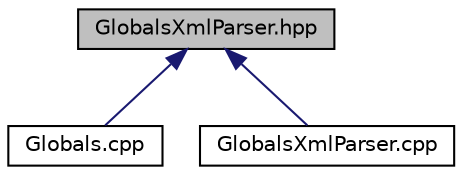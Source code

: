 digraph "GlobalsXmlParser.hpp"
{
  edge [fontname="Helvetica",fontsize="10",labelfontname="Helvetica",labelfontsize="10"];
  node [fontname="Helvetica",fontsize="10",shape=record];
  Node1 [label="GlobalsXmlParser.hpp",height=0.2,width=0.4,color="black", fillcolor="grey75", style="filled", fontcolor="black"];
  Node1 -> Node2 [dir="back",color="midnightblue",fontsize="10",style="solid",fontname="Helvetica"];
  Node2 [label="Globals.cpp",height=0.2,width=0.4,color="black", fillcolor="white", style="filled",URL="$d2/d5d/_globals_8cpp.html",tooltip="constant parameters used in pixie16 analysis "];
  Node1 -> Node3 [dir="back",color="midnightblue",fontsize="10",style="solid",fontname="Helvetica"];
  Node3 [label="GlobalsXmlParser.cpp",height=0.2,width=0.4,color="black", fillcolor="white", style="filled",URL="$db/dc6/_globals_xml_parser_8cpp.html",tooltip="Class to parse nodes needed for the Global&#39;s class from utkscan&#39;s configuration file. "];
}
